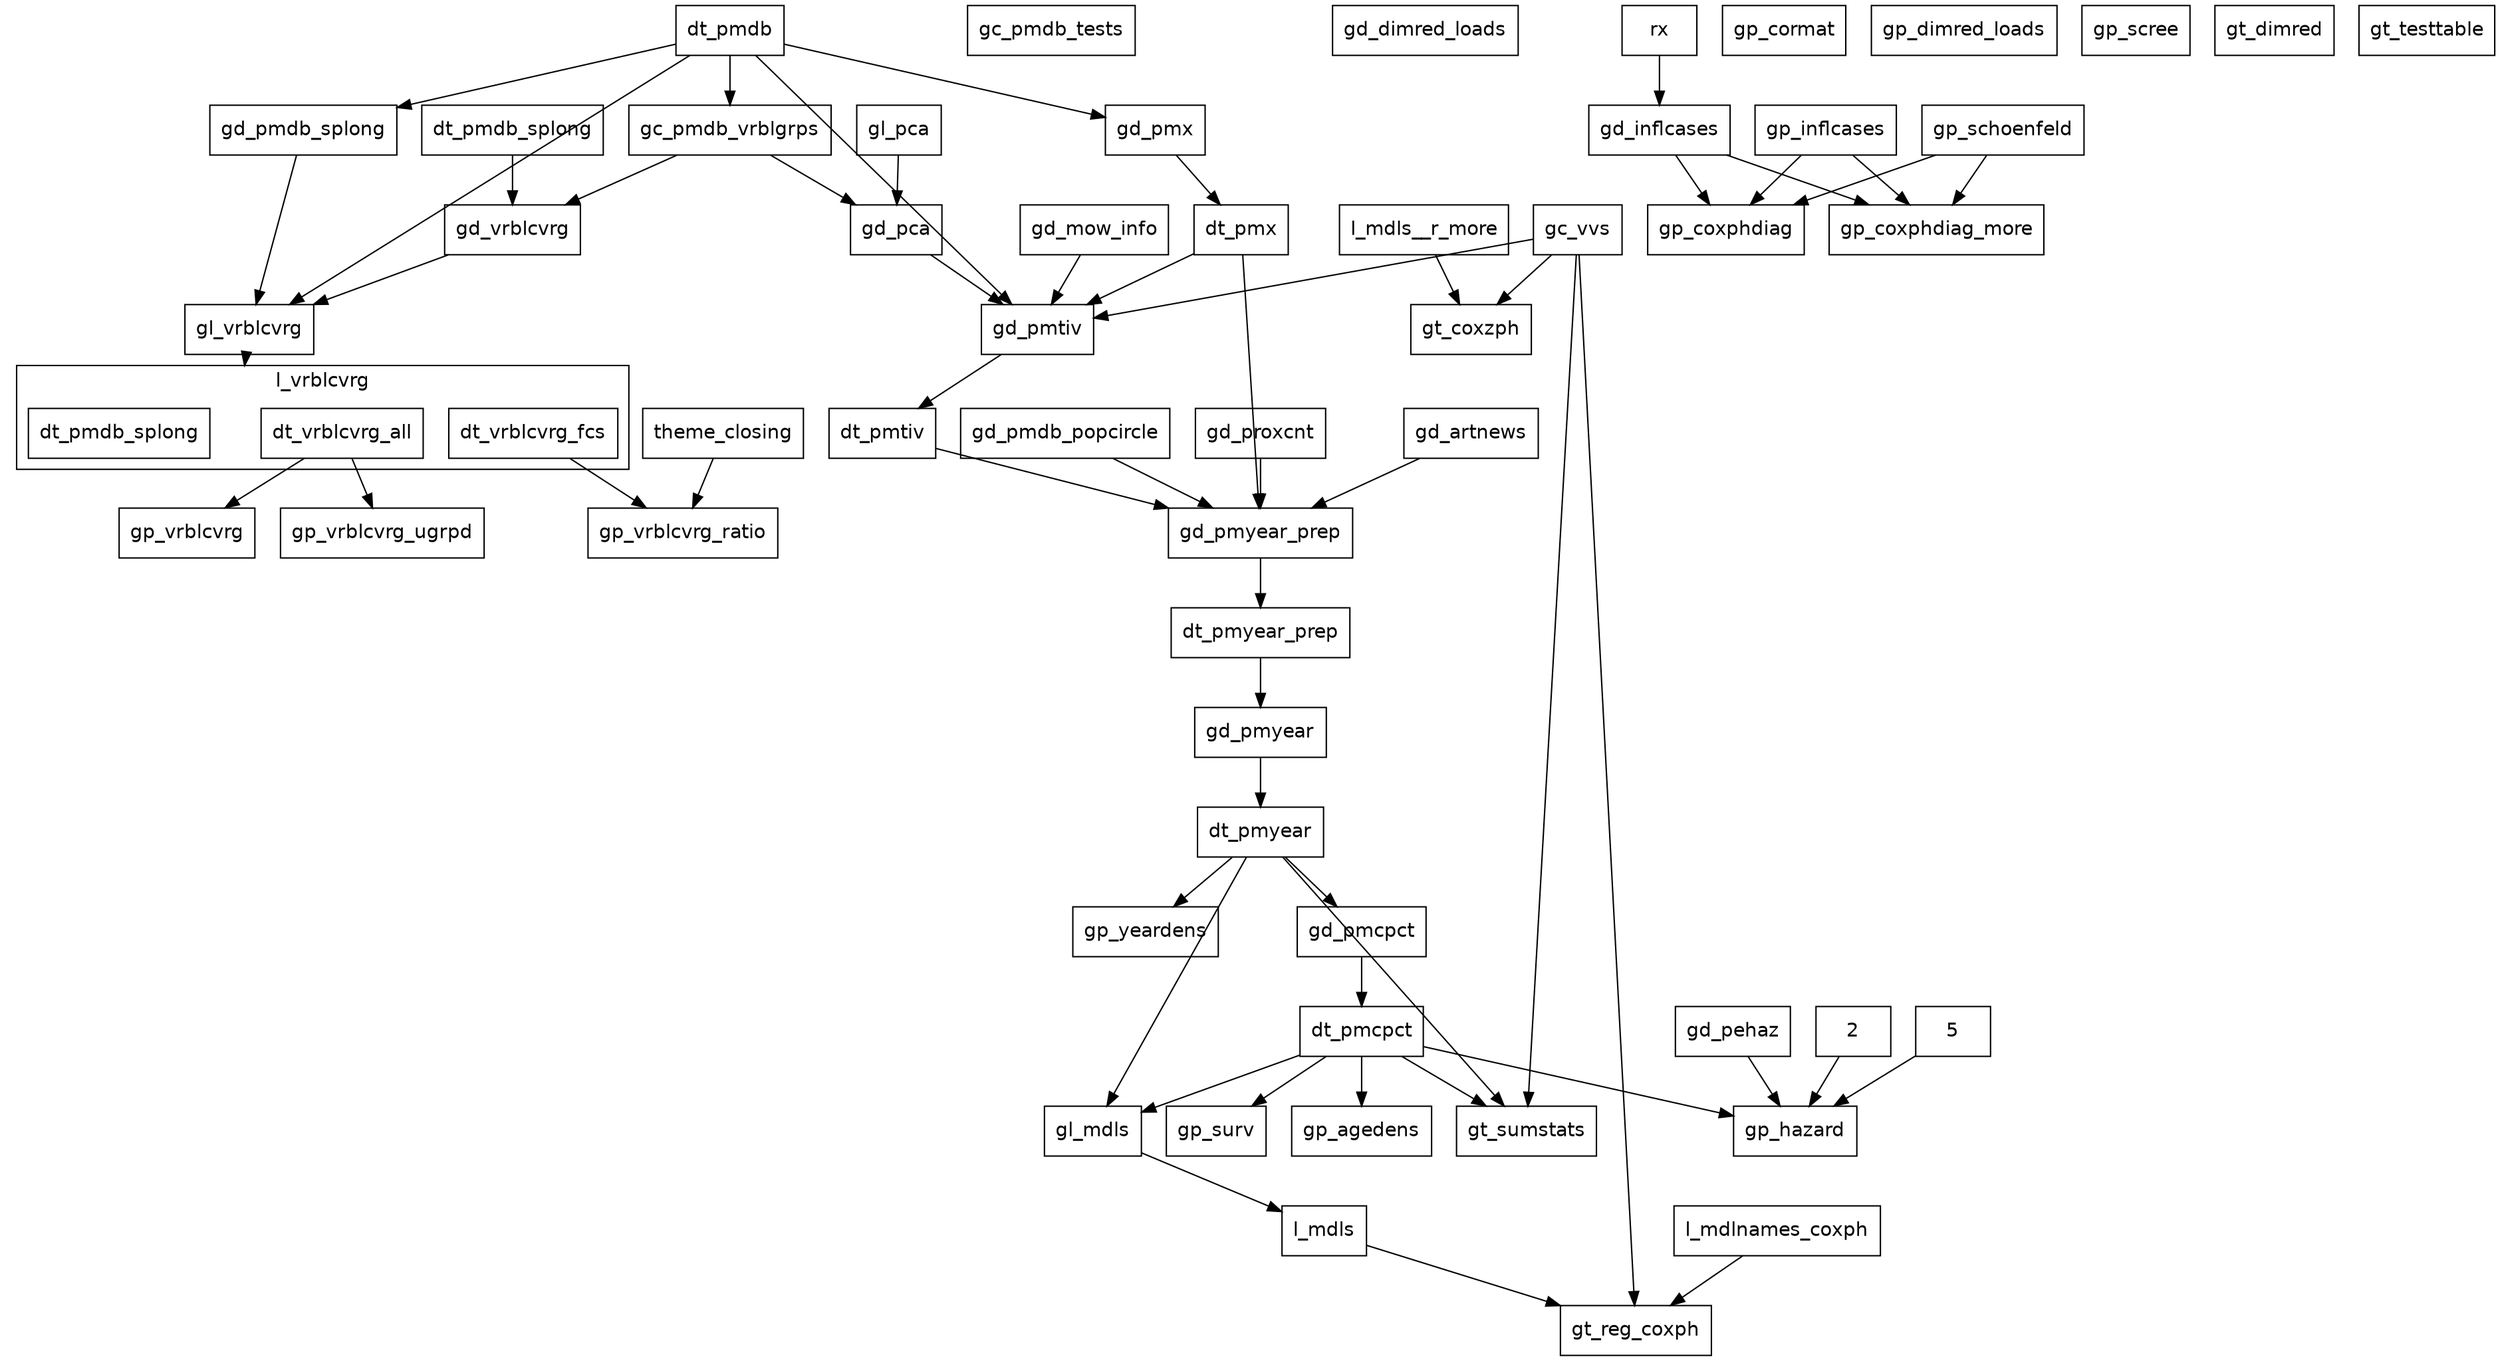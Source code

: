 digraph D {
 compound = true;
 splines = false; fontname=helvetica;
 node [shape=box, fontsize = 14, fontname=helvetica];
 edge [style = solid];
 
 subgraph cluster_l_vrblcvrg {
 label = "l_vrblcvrg";
 l_vrblcvrg__dt_vrblcvrg_all [label=dt_vrblcvrg_all]; 
l_vrblcvrg__dt_vrblcvrg_fcs [label=dt_vrblcvrg_fcs]; 
l_vrblcvrg [label = "", color=transparent, width=0, height=0]; 
l_vrblcvrg__dt_pmdb_splong [label=dt_pmdb_splong] 
} 
 gc_pmdb_tests; 
gc_pmdb_vrblgrps; 
gc_vvs; 
gd_artnews; 
gd_dimred_loads; 
gd_inflcases; 
gd_mow_info; 
gd_pca; 
gd_pehaz; 
gd_pmcpct; 
gd_pmdb_popcircle; 
gd_pmdb_splong; 
gd_pmtiv; 
gd_pmx; 
gd_pmyear; 
gd_pmyear_prep; 
gd_proxcnt; 
gd_vrblcvrg; 
gl_mdls; 
gl_pca; 
gl_vrblcvrg; 
gp_agedens; 
gp_cormat; 
gp_coxphdiag; 
gp_coxphdiag_more; 
gp_dimred_loads; 
gp_hazard; 
gp_inflcases; 
gp_schoenfeld; 
gp_scree; 
gp_surv; 
gp_vrblcvrg; 
gp_vrblcvrg_ratio; 
gp_vrblcvrg_ugrpd; 
gp_yeardens; 
gt_coxzph; 
gt_dimred; 
gt_reg_coxph; 
gt_sumstats; 
gt_testtable; 
theme_closing; 
dt_pmdb; 
dt_pmdb_splong; 
dt_pmx; 
dt_pmtiv; 
dt_pmyear_prep; 
dt_pmyear; 
dt_pmcpct; 
2; 
5; 
rx; 
l_mdls__r_more; 
l_mdls; 
l_mdlnames_coxph 
 2 -> gp_hazard; 
5 -> gp_hazard; 
dt_pmcpct -> gl_mdls; 
dt_pmcpct -> gp_agedens; 
dt_pmcpct -> gp_hazard; 
dt_pmcpct -> gp_surv; 
dt_pmcpct -> gt_sumstats; 
dt_pmdb -> gc_pmdb_vrblgrps; 
dt_pmdb -> gd_pmdb_splong; 
dt_pmdb -> gd_pmtiv; 
dt_pmdb -> gd_pmx; 
dt_pmdb -> gl_vrblcvrg; 
dt_pmdb_splong -> gd_vrblcvrg; 
dt_pmtiv -> gd_pmyear_prep; 
dt_pmx -> gd_pmtiv; 
dt_pmx -> gd_pmyear_prep; 
dt_pmyear -> gd_pmcpct; 
dt_pmyear -> gl_mdls; 
dt_pmyear -> gp_yeardens; 
dt_pmyear -> gt_sumstats; 
dt_pmyear_prep -> gd_pmyear; 
gc_pmdb_vrblgrps -> gd_pca; 
gc_pmdb_vrblgrps -> gd_vrblcvrg; 
gc_vvs -> gd_pmtiv; 
gc_vvs -> gt_coxzph; 
gc_vvs -> gt_reg_coxph; 
gc_vvs -> gt_sumstats; 
gd_artnews -> gd_pmyear_prep; 
gd_inflcases -> gp_coxphdiag; 
gd_inflcases -> gp_coxphdiag_more; 
gd_mow_info -> gd_pmtiv; 
gd_pca -> gd_pmtiv; 
gd_pehaz -> gp_hazard; 
gd_pmcpct -> dt_pmcpct; 
gd_pmdb_popcircle -> gd_pmyear_prep; 
gd_pmdb_splong -> gl_vrblcvrg; 
gd_pmtiv -> dt_pmtiv; 
gd_pmx -> dt_pmx; 
gd_pmyear -> dt_pmyear; 
gd_pmyear_prep -> dt_pmyear_prep; 
gd_proxcnt -> gd_pmyear_prep; 
gd_vrblcvrg -> gl_vrblcvrg; 
gl_mdls -> l_mdls; 
gl_pca -> gd_pca; 
gl_vrblcvrg -> l_vrblcvrg[lhead=cluster_l_vrblcvrg,ltail=gl_vrblcvrg]; 
gp_inflcases -> gp_coxphdiag; 
gp_inflcases -> gp_coxphdiag_more; 
gp_schoenfeld -> gp_coxphdiag; 
gp_schoenfeld -> gp_coxphdiag_more; 
l_mdlnames_coxph -> gt_reg_coxph; 
l_mdls -> gt_reg_coxph; 
l_mdls__r_more -> gt_coxzph; 
l_vrblcvrg__dt_vrblcvrg_all -> gp_vrblcvrg; 
l_vrblcvrg__dt_vrblcvrg_all -> gp_vrblcvrg_ugrpd; 
l_vrblcvrg__dt_vrblcvrg_fcs -> gp_vrblcvrg_ratio; 
rx -> gd_inflcases; 
theme_closing -> gp_vrblcvrg_ratio }
